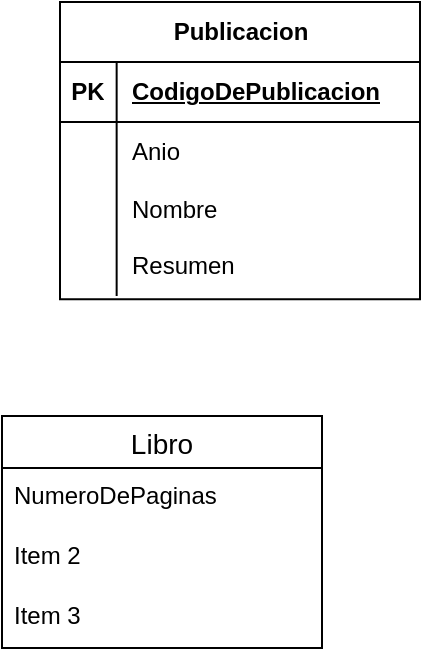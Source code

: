 <mxfile version="26.3.0">
  <diagram name="Página-1" id="_JLQ_NPuixk94suW88B-">
    <mxGraphModel dx="1886" dy="1279" grid="0" gridSize="10" guides="1" tooltips="1" connect="1" arrows="1" fold="1" page="0" pageScale="1" pageWidth="827" pageHeight="1169" math="0" shadow="0">
      <root>
        <mxCell id="0" />
        <mxCell id="1" parent="0" />
        <mxCell id="qiwozbOQSMnsMz061JXX-19" value="Publicacion" style="shape=table;startSize=30;container=1;collapsible=1;childLayout=tableLayout;fixedRows=1;rowLines=0;fontStyle=1;align=center;resizeLast=1;html=1;" vertex="1" parent="1">
          <mxGeometry x="-426" y="-714" width="180" height="148.677" as="geometry" />
        </mxCell>
        <mxCell id="qiwozbOQSMnsMz061JXX-20" value="" style="shape=tableRow;horizontal=0;startSize=0;swimlaneHead=0;swimlaneBody=0;fillColor=none;collapsible=0;dropTarget=0;points=[[0,0.5],[1,0.5]];portConstraint=eastwest;top=0;left=0;right=0;bottom=1;" vertex="1" parent="qiwozbOQSMnsMz061JXX-19">
          <mxGeometry y="30" width="180" height="30" as="geometry" />
        </mxCell>
        <mxCell id="qiwozbOQSMnsMz061JXX-21" value="PK" style="shape=partialRectangle;connectable=0;fillColor=none;top=0;left=0;bottom=0;right=0;fontStyle=1;overflow=hidden;whiteSpace=wrap;html=1;" vertex="1" parent="qiwozbOQSMnsMz061JXX-20">
          <mxGeometry width="28.324" height="30" as="geometry">
            <mxRectangle width="28.324" height="30" as="alternateBounds" />
          </mxGeometry>
        </mxCell>
        <mxCell id="qiwozbOQSMnsMz061JXX-22" value="CodigoDePublicacion" style="shape=partialRectangle;connectable=0;fillColor=none;top=0;left=0;bottom=0;right=0;align=left;spacingLeft=6;fontStyle=5;overflow=hidden;whiteSpace=wrap;html=1;" vertex="1" parent="qiwozbOQSMnsMz061JXX-20">
          <mxGeometry x="28.324" width="151.676" height="30" as="geometry">
            <mxRectangle width="151.676" height="30" as="alternateBounds" />
          </mxGeometry>
        </mxCell>
        <mxCell id="qiwozbOQSMnsMz061JXX-23" value="" style="shape=tableRow;horizontal=0;startSize=0;swimlaneHead=0;swimlaneBody=0;fillColor=none;collapsible=0;dropTarget=0;points=[[0,0.5],[1,0.5]];portConstraint=eastwest;top=0;left=0;right=0;bottom=0;" vertex="1" parent="qiwozbOQSMnsMz061JXX-19">
          <mxGeometry y="60" width="180" height="30" as="geometry" />
        </mxCell>
        <mxCell id="qiwozbOQSMnsMz061JXX-24" value="" style="shape=partialRectangle;connectable=0;fillColor=none;top=0;left=0;bottom=0;right=0;editable=1;overflow=hidden;whiteSpace=wrap;html=1;" vertex="1" parent="qiwozbOQSMnsMz061JXX-23">
          <mxGeometry width="28.324" height="30" as="geometry">
            <mxRectangle width="28.324" height="30" as="alternateBounds" />
          </mxGeometry>
        </mxCell>
        <mxCell id="qiwozbOQSMnsMz061JXX-25" value="Anio" style="shape=partialRectangle;connectable=0;fillColor=none;top=0;left=0;bottom=0;right=0;align=left;spacingLeft=6;overflow=hidden;whiteSpace=wrap;html=1;" vertex="1" parent="qiwozbOQSMnsMz061JXX-23">
          <mxGeometry x="28.324" width="151.676" height="30" as="geometry">
            <mxRectangle width="151.676" height="30" as="alternateBounds" />
          </mxGeometry>
        </mxCell>
        <mxCell id="qiwozbOQSMnsMz061JXX-26" value="" style="shape=tableRow;horizontal=0;startSize=0;swimlaneHead=0;swimlaneBody=0;fillColor=none;collapsible=0;dropTarget=0;points=[[0,0.5],[1,0.5]];portConstraint=eastwest;top=0;left=0;right=0;bottom=0;" vertex="1" parent="qiwozbOQSMnsMz061JXX-19">
          <mxGeometry y="90" width="180" height="27" as="geometry" />
        </mxCell>
        <mxCell id="qiwozbOQSMnsMz061JXX-27" value="" style="shape=partialRectangle;connectable=0;fillColor=none;top=0;left=0;bottom=0;right=0;editable=1;overflow=hidden;whiteSpace=wrap;html=1;" vertex="1" parent="qiwozbOQSMnsMz061JXX-26">
          <mxGeometry width="28.324" height="27" as="geometry">
            <mxRectangle width="28.324" height="27" as="alternateBounds" />
          </mxGeometry>
        </mxCell>
        <mxCell id="qiwozbOQSMnsMz061JXX-28" value="Nombre" style="shape=partialRectangle;connectable=0;fillColor=none;top=0;left=0;bottom=0;right=0;align=left;spacingLeft=6;overflow=hidden;whiteSpace=wrap;html=1;" vertex="1" parent="qiwozbOQSMnsMz061JXX-26">
          <mxGeometry x="28.324" width="151.676" height="27" as="geometry">
            <mxRectangle width="151.676" height="27" as="alternateBounds" />
          </mxGeometry>
        </mxCell>
        <mxCell id="qiwozbOQSMnsMz061JXX-29" value="" style="shape=tableRow;horizontal=0;startSize=0;swimlaneHead=0;swimlaneBody=0;fillColor=none;collapsible=0;dropTarget=0;points=[[0,0.5],[1,0.5]];portConstraint=eastwest;top=0;left=0;right=0;bottom=0;" vertex="1" parent="qiwozbOQSMnsMz061JXX-19">
          <mxGeometry y="117" width="180" height="30" as="geometry" />
        </mxCell>
        <mxCell id="qiwozbOQSMnsMz061JXX-30" value="" style="shape=partialRectangle;connectable=0;fillColor=none;top=0;left=0;bottom=0;right=0;editable=1;overflow=hidden;whiteSpace=wrap;html=1;" vertex="1" parent="qiwozbOQSMnsMz061JXX-29">
          <mxGeometry width="28.324" height="30" as="geometry">
            <mxRectangle width="28.324" height="30" as="alternateBounds" />
          </mxGeometry>
        </mxCell>
        <mxCell id="qiwozbOQSMnsMz061JXX-31" value="Resumen" style="shape=partialRectangle;connectable=0;fillColor=none;top=0;left=0;bottom=0;right=0;align=left;spacingLeft=6;overflow=hidden;whiteSpace=wrap;html=1;" vertex="1" parent="qiwozbOQSMnsMz061JXX-29">
          <mxGeometry x="28.324" width="151.676" height="30" as="geometry">
            <mxRectangle width="151.676" height="30" as="alternateBounds" />
          </mxGeometry>
        </mxCell>
        <mxCell id="qiwozbOQSMnsMz061JXX-59" value="Libro" style="swimlane;fontStyle=0;childLayout=stackLayout;horizontal=1;startSize=26;horizontalStack=0;resizeParent=1;resizeParentMax=0;resizeLast=0;collapsible=1;marginBottom=0;align=center;fontSize=14;" vertex="1" parent="1">
          <mxGeometry x="-455" y="-507" width="160" height="116" as="geometry" />
        </mxCell>
        <mxCell id="qiwozbOQSMnsMz061JXX-60" value="NumeroDePaginas" style="text;strokeColor=none;fillColor=none;spacingLeft=4;spacingRight=4;overflow=hidden;rotatable=0;points=[[0,0.5],[1,0.5]];portConstraint=eastwest;fontSize=12;whiteSpace=wrap;html=1;" vertex="1" parent="qiwozbOQSMnsMz061JXX-59">
          <mxGeometry y="26" width="160" height="30" as="geometry" />
        </mxCell>
        <mxCell id="qiwozbOQSMnsMz061JXX-61" value="Item 2" style="text;strokeColor=none;fillColor=none;spacingLeft=4;spacingRight=4;overflow=hidden;rotatable=0;points=[[0,0.5],[1,0.5]];portConstraint=eastwest;fontSize=12;whiteSpace=wrap;html=1;" vertex="1" parent="qiwozbOQSMnsMz061JXX-59">
          <mxGeometry y="56" width="160" height="30" as="geometry" />
        </mxCell>
        <mxCell id="qiwozbOQSMnsMz061JXX-62" value="Item 3" style="text;strokeColor=none;fillColor=none;spacingLeft=4;spacingRight=4;overflow=hidden;rotatable=0;points=[[0,0.5],[1,0.5]];portConstraint=eastwest;fontSize=12;whiteSpace=wrap;html=1;" vertex="1" parent="qiwozbOQSMnsMz061JXX-59">
          <mxGeometry y="86" width="160" height="30" as="geometry" />
        </mxCell>
      </root>
    </mxGraphModel>
  </diagram>
</mxfile>
